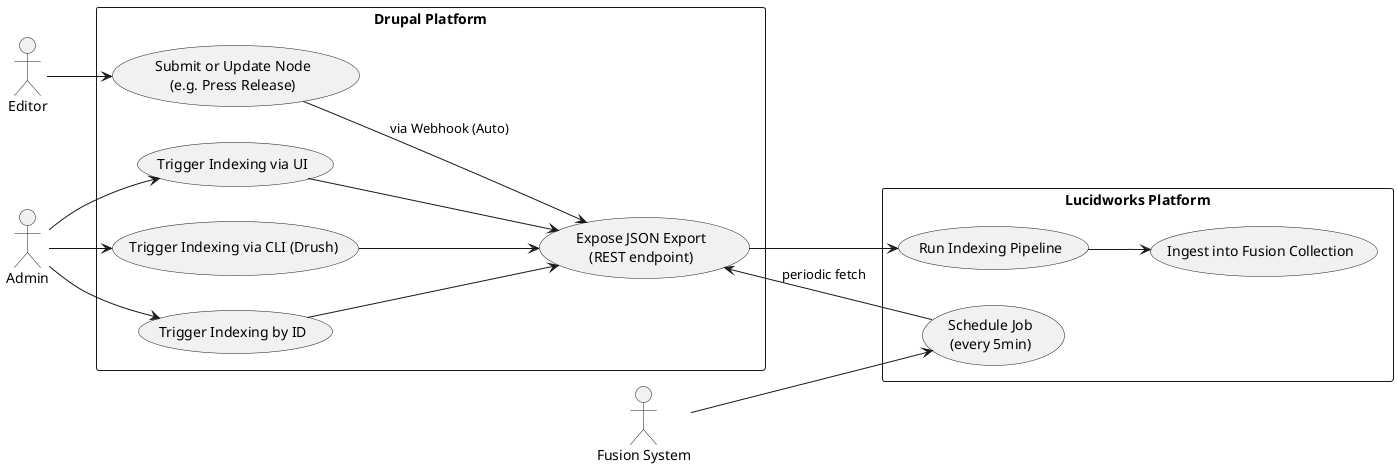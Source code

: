 @startuml

/'
@id: UC-001
@file: UC-001--indexing-use-cases.puml
@title: Indexing Roles and Actions
@type: usecase
@description: Describes how different actors (Editor, Admin, Fusion System) interact with the indexing flow from Drupal to Lucidworks.
@related: ING-001, ING-005, ING-006
'/

left to right direction
skinparam packageStyle rectangle

actor Editor
actor Admin
actor "Fusion System" as Fusion

rectangle "Drupal Platform" {
  usecase "Submit or Update Node\n(e.g. Press Release)" as UC1
  usecase "Trigger Indexing via UI" as UC2
  usecase "Trigger Indexing via CLI (Drush)" as UC3
  usecase "Trigger Indexing by ID" as UC4
  usecase "Expose JSON Export\n(REST endpoint)" as UC6
}

rectangle "Lucidworks Platform" {
  usecase "Schedule Job\n(every 5min)" as UC5
  usecase "Run Indexing Pipeline" as UC7
  usecase "Ingest into Fusion Collection" as UC8
}

Editor --> UC1
UC1 --> UC6 : via Webhook (Auto)

Admin --> UC2
Admin --> UC3
Admin --> UC4
UC2 --> UC6
UC3 --> UC6
UC4 --> UC6

Fusion --> UC5
UC5 --> UC6 : periodic fetch

UC6 --> UC7
UC7 --> UC8

@enduml